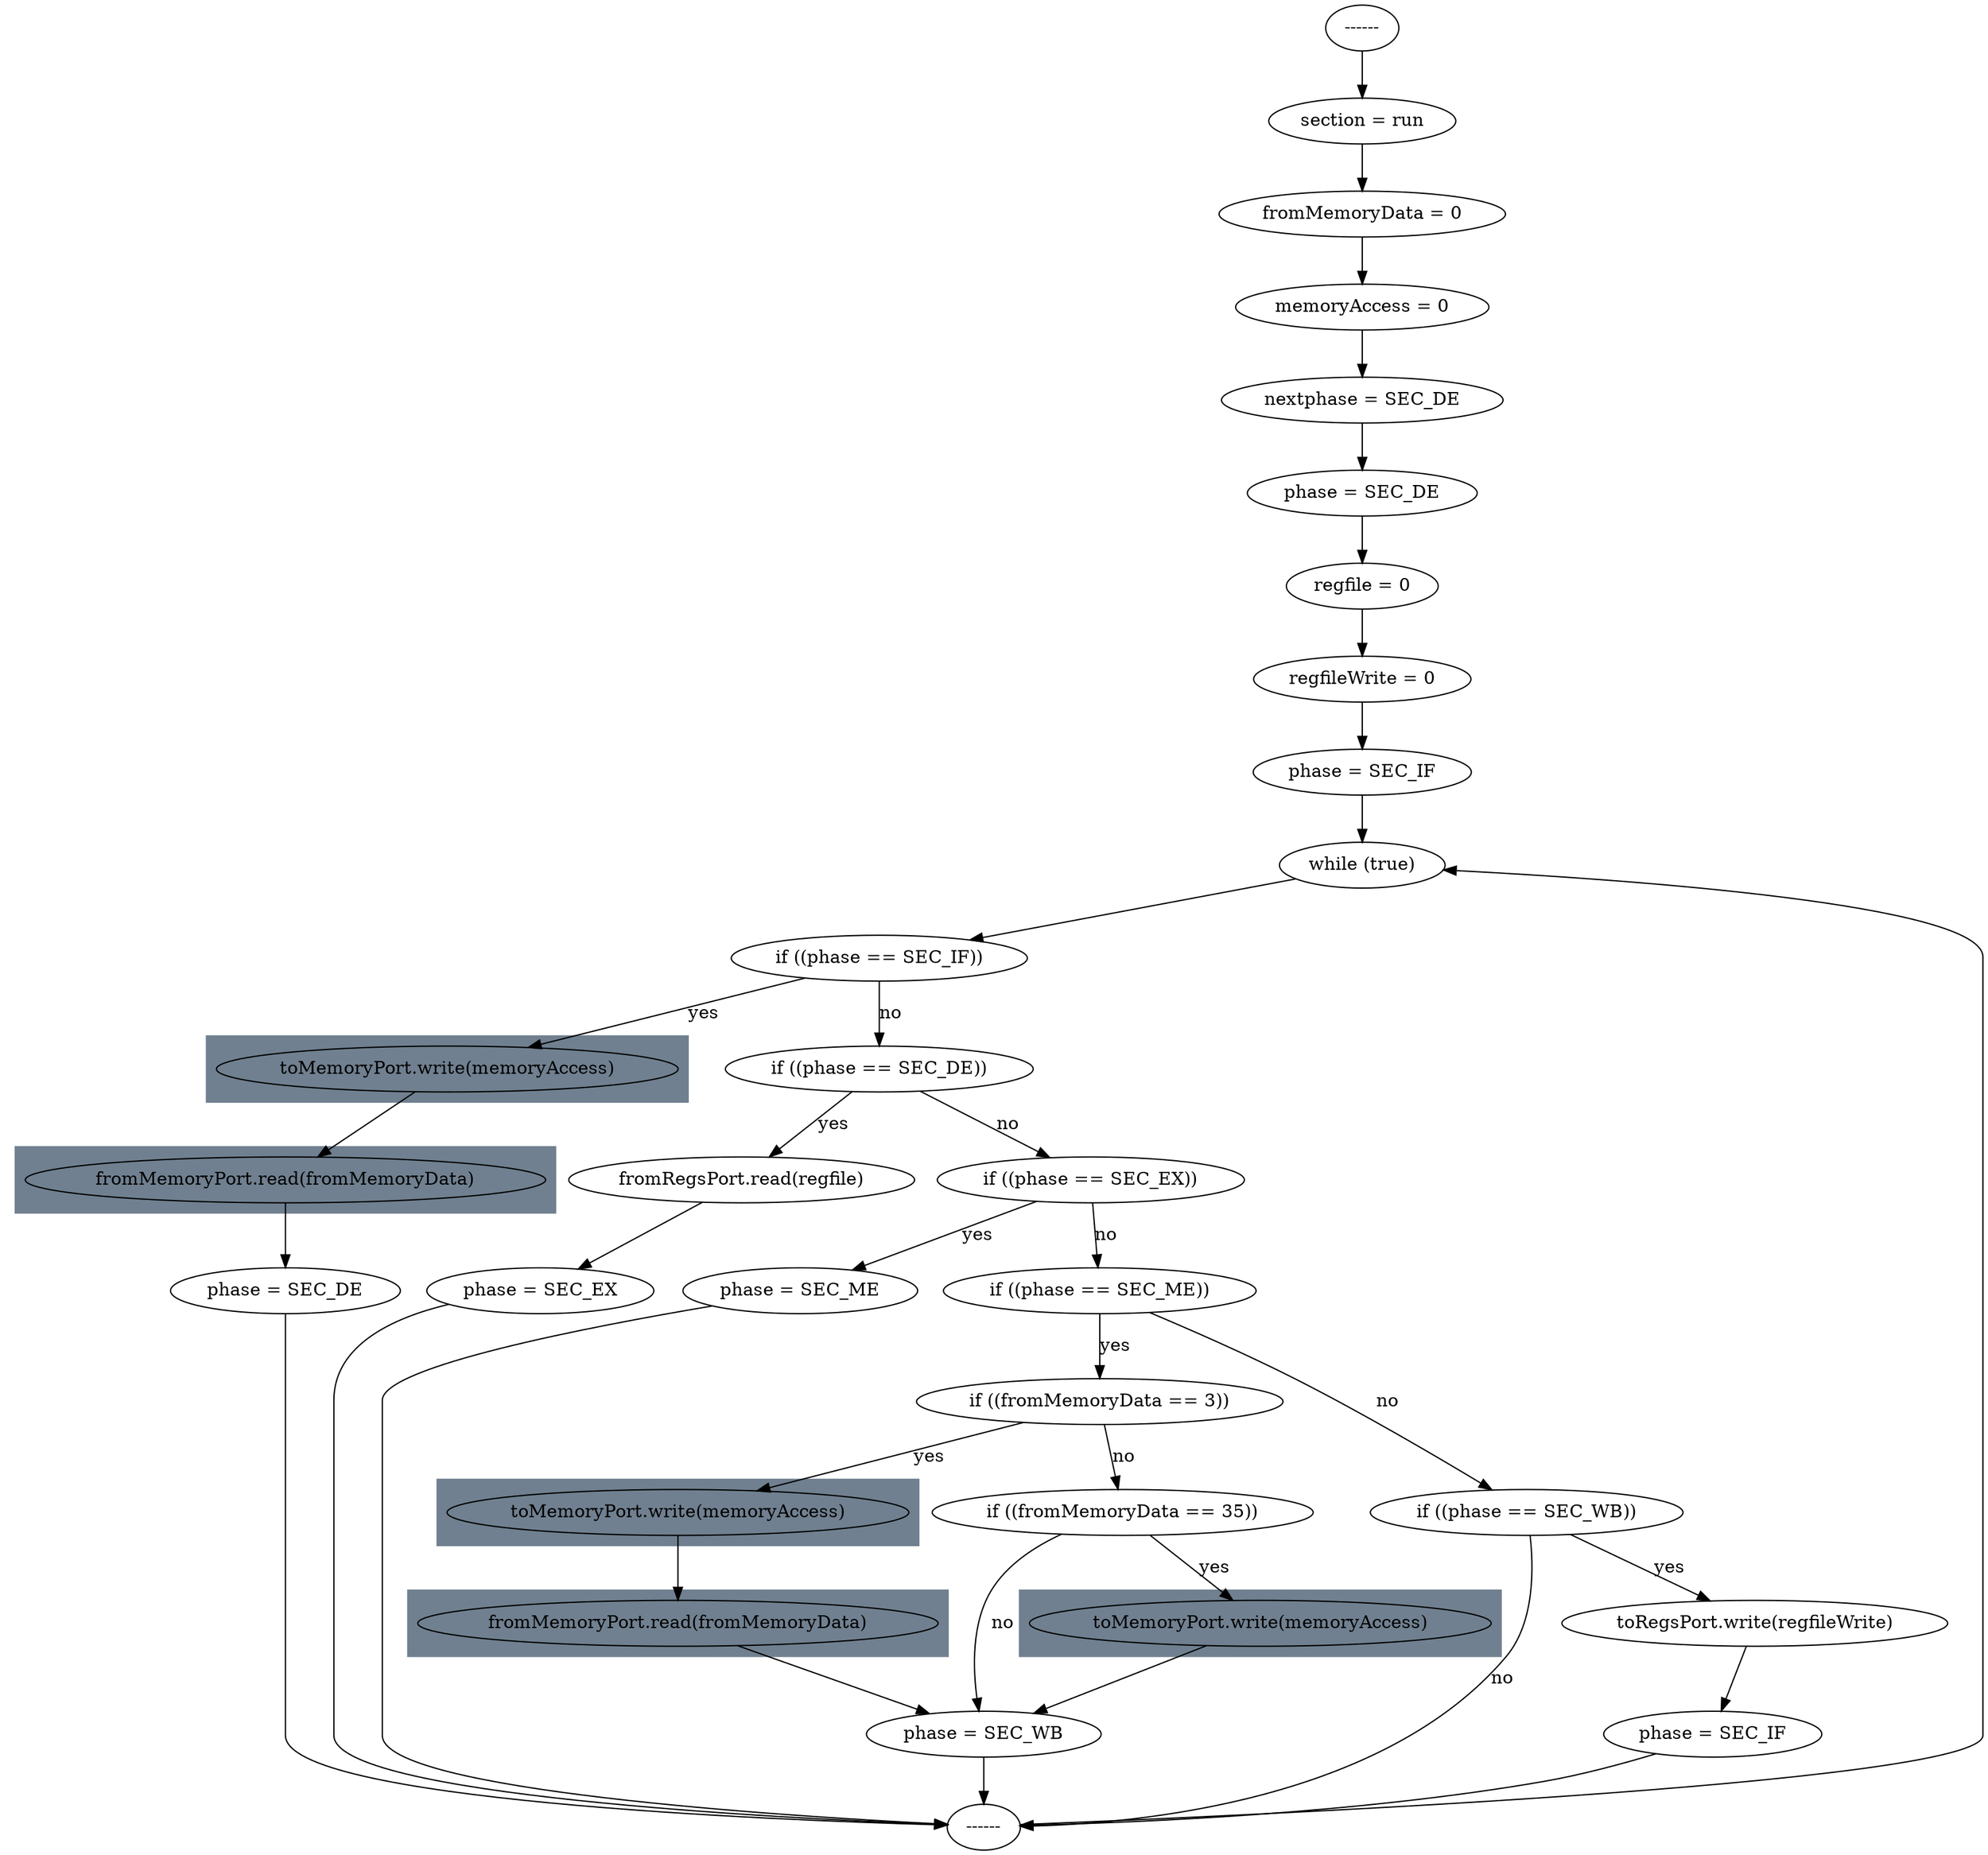 digraph ISA_example_4 {  graph [rankdir=TD];  
state_0[ label = "------"];
state_1[ label = "section = run"];
state_2[ label = "fromMemoryData = 0"];
state_3[ label = "memoryAccess = 0"];
state_4[ label = "nextphase = SEC_DE"];
state_5[ label = "phase = SEC_DE"];
state_6[ label = "regfile = 0"];
state_7[ label = "regfileWrite = 0"];
state_8[ label = "phase = SEC_IF"];
state_9[ label = "while (true)"];
state_10[ label = "if ((phase == SEC_IF))"];
state_11[ label = "toMemoryPort.write(memoryAccess)"];
state_12[ label = "fromMemoryPort.read(fromMemoryData)"];
state_13[ label = "phase = SEC_DE"];
state_14[ label = "------"];
state_15[ label = "if ((phase == SEC_DE))"];
state_16[ label = "fromRegsPort.read(regfile)"];
state_17[ label = "phase = SEC_EX"];
state_18[ label = "if ((phase == SEC_EX))"];
state_19[ label = "phase = SEC_ME"];
state_20[ label = "if ((phase == SEC_ME))"];
state_21[ label = "if ((fromMemoryData == 3))"];
state_22[ label = "toMemoryPort.write(memoryAccess)"];
state_23[ label = "fromMemoryPort.read(fromMemoryData)"];
state_24[ label = "phase = SEC_WB"];
state_25[ label = "if ((fromMemoryData == 35))"];
state_26[ label = "toMemoryPort.write(memoryAccess)"];
state_27[ label = "if ((phase == SEC_WB))"];
state_28[ label = "toRegsPort.write(regfileWrite)"];
state_29[ label = "phase = SEC_IF"];

state_0 -> state_1;
state_1 -> state_2;
state_2 -> state_3;
state_3 -> state_4;
state_4 -> state_5;
state_5 -> state_6;
state_6 -> state_7;
state_7 -> state_8;
state_8 -> state_9;
state_9 -> state_10;
state_10 -> state_11[label = "yes"];
state_10 -> state_15[label = "no"];
state_11 -> state_12;
state_12 -> state_13;
state_13 -> state_14;
state_14 -> state_9;
state_15 -> state_16[label = "yes"];
state_15 -> state_18[label = "no"];
state_16 -> state_17;
state_17 -> state_14;
state_18 -> state_19[label = "yes"];
state_18 -> state_20[label = "no"];
state_19 -> state_14;
state_20 -> state_21[label = "yes"];
state_20 -> state_27[label = "no"];
state_21 -> state_22[label = "yes"];
state_21 -> state_25[label = "no"];
state_22 -> state_23;
state_23 -> state_24;
state_24 -> state_14;
state_25 -> state_26[label = "yes"];
state_25 -> state_24[label = "no"];
state_26 -> state_24;
state_27 -> state_28[label = "yes"];
state_27 -> state_14[label = "no"];
state_28 -> state_29;
state_29 -> state_14;

subgraph cluster_0 {
	style=filled; color=slategray;
	state_11;
}
subgraph cluster_1 {
	style=filled; color=slategray;
	state_12;
}
subgraph cluster_2 {
	style=filled; color=slategray;
	state_22;
}
subgraph cluster_3 {
	style=filled; color=slategray;
	state_23;
}
subgraph cluster_4 {
	style=filled; color=slategray;
	state_26;
}
}
